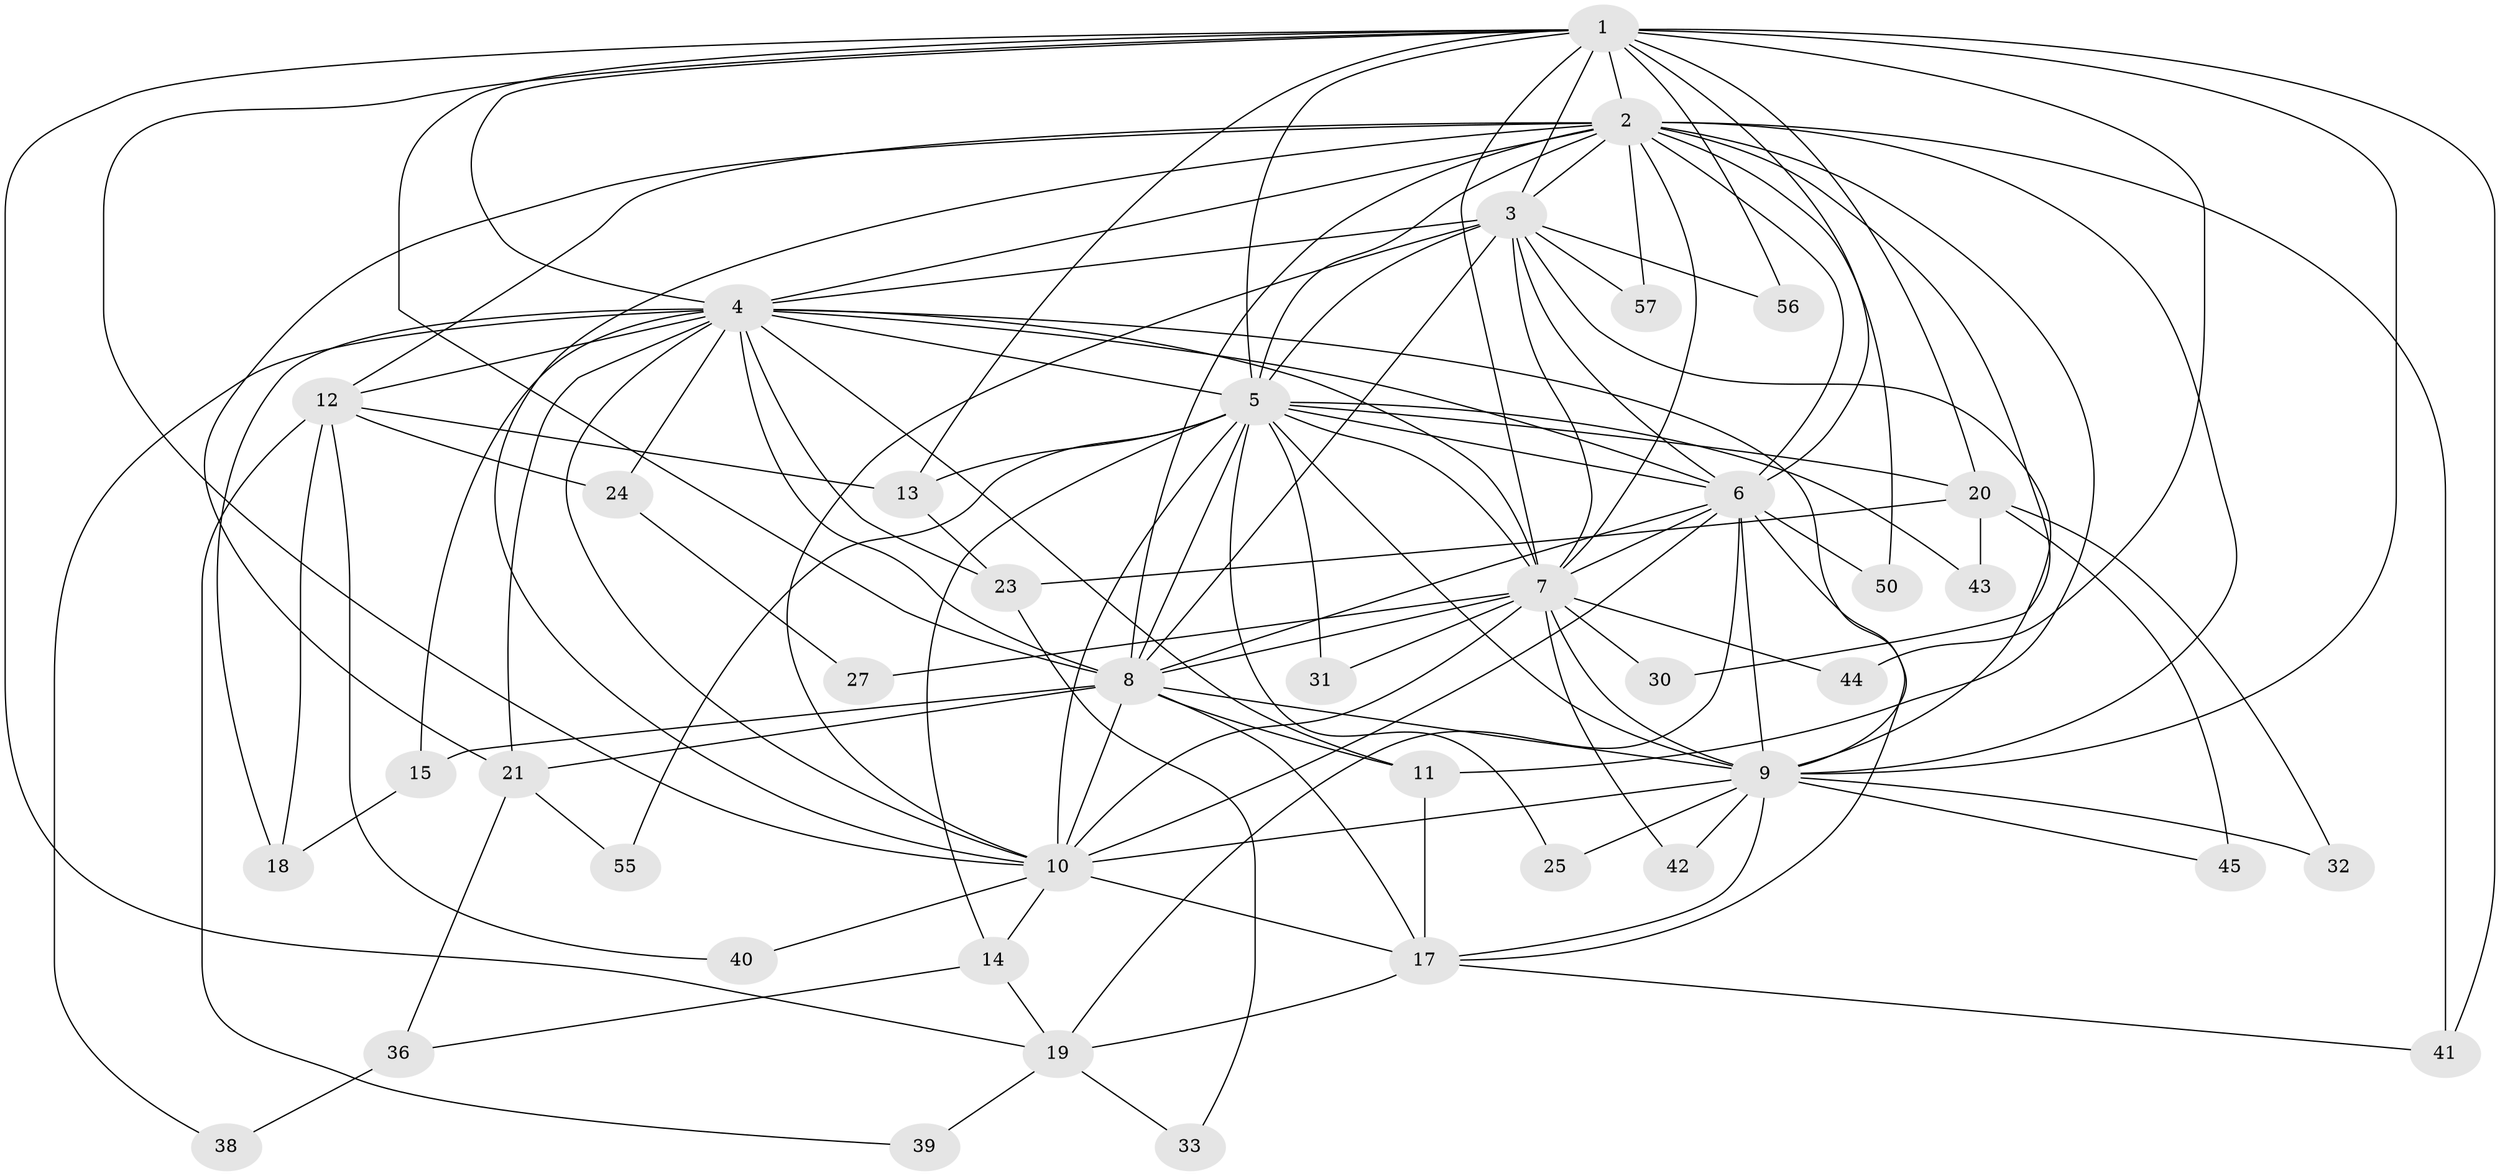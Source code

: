 // original degree distribution, {16: 0.03389830508474576, 12: 0.01694915254237288, 18: 0.03389830508474576, 17: 0.01694915254237288, 13: 0.03389830508474576, 15: 0.01694915254237288, 14: 0.01694915254237288, 3: 0.2033898305084746, 6: 0.03389830508474576, 4: 0.0847457627118644, 2: 0.4745762711864407, 5: 0.03389830508474576}
// Generated by graph-tools (version 1.1) at 2025/17/03/04/25 18:17:20]
// undirected, 41 vertices, 118 edges
graph export_dot {
graph [start="1"]
  node [color=gray90,style=filled];
  1 [super="+29"];
  2;
  3;
  4;
  5 [super="+26"];
  6;
  7 [super="+16"];
  8 [super="+53+35"];
  9;
  10;
  11 [super="+22"];
  12 [super="+37+48"];
  13;
  14;
  15;
  17 [super="+49"];
  18;
  19 [super="+28"];
  20;
  21 [super="+46+34"];
  23 [super="+47"];
  24;
  25;
  27;
  30;
  31;
  32;
  33;
  36;
  38;
  39;
  40;
  41 [super="+54"];
  42;
  43;
  44;
  45;
  50;
  55;
  56;
  57;
  1 -- 2;
  1 -- 3;
  1 -- 4;
  1 -- 5;
  1 -- 6 [weight=2];
  1 -- 7;
  1 -- 8;
  1 -- 9;
  1 -- 10;
  1 -- 13;
  1 -- 20;
  1 -- 41;
  1 -- 44;
  1 -- 56;
  1 -- 19;
  2 -- 3;
  2 -- 4;
  2 -- 5;
  2 -- 6;
  2 -- 7;
  2 -- 8;
  2 -- 9;
  2 -- 10;
  2 -- 12;
  2 -- 21;
  2 -- 30;
  2 -- 50;
  2 -- 57;
  2 -- 11;
  2 -- 41;
  3 -- 4;
  3 -- 5;
  3 -- 6;
  3 -- 7 [weight=2];
  3 -- 8;
  3 -- 9;
  3 -- 10;
  3 -- 56;
  3 -- 57;
  4 -- 5;
  4 -- 6;
  4 -- 7;
  4 -- 8 [weight=2];
  4 -- 9;
  4 -- 10;
  4 -- 11;
  4 -- 12;
  4 -- 15;
  4 -- 18;
  4 -- 23;
  4 -- 24;
  4 -- 38;
  4 -- 21;
  5 -- 6;
  5 -- 7;
  5 -- 8 [weight=3];
  5 -- 9;
  5 -- 10;
  5 -- 13;
  5 -- 14;
  5 -- 20;
  5 -- 25;
  5 -- 31;
  5 -- 43;
  5 -- 55;
  6 -- 7;
  6 -- 8;
  6 -- 9;
  6 -- 10;
  6 -- 19;
  6 -- 50;
  6 -- 17;
  7 -- 8;
  7 -- 9;
  7 -- 10;
  7 -- 27;
  7 -- 30;
  7 -- 31;
  7 -- 42;
  7 -- 44;
  8 -- 9;
  8 -- 10 [weight=2];
  8 -- 11;
  8 -- 15;
  8 -- 17;
  8 -- 21 [weight=2];
  9 -- 10;
  9 -- 25;
  9 -- 32;
  9 -- 42;
  9 -- 45;
  9 -- 17;
  10 -- 14;
  10 -- 17;
  10 -- 40;
  11 -- 17;
  12 -- 24;
  12 -- 39;
  12 -- 40;
  12 -- 18;
  12 -- 13;
  13 -- 23;
  14 -- 36;
  14 -- 19;
  15 -- 18;
  17 -- 19;
  17 -- 41;
  19 -- 33;
  19 -- 39;
  20 -- 23;
  20 -- 32;
  20 -- 43;
  20 -- 45;
  21 -- 36;
  21 -- 55;
  23 -- 33;
  24 -- 27;
  36 -- 38;
}

